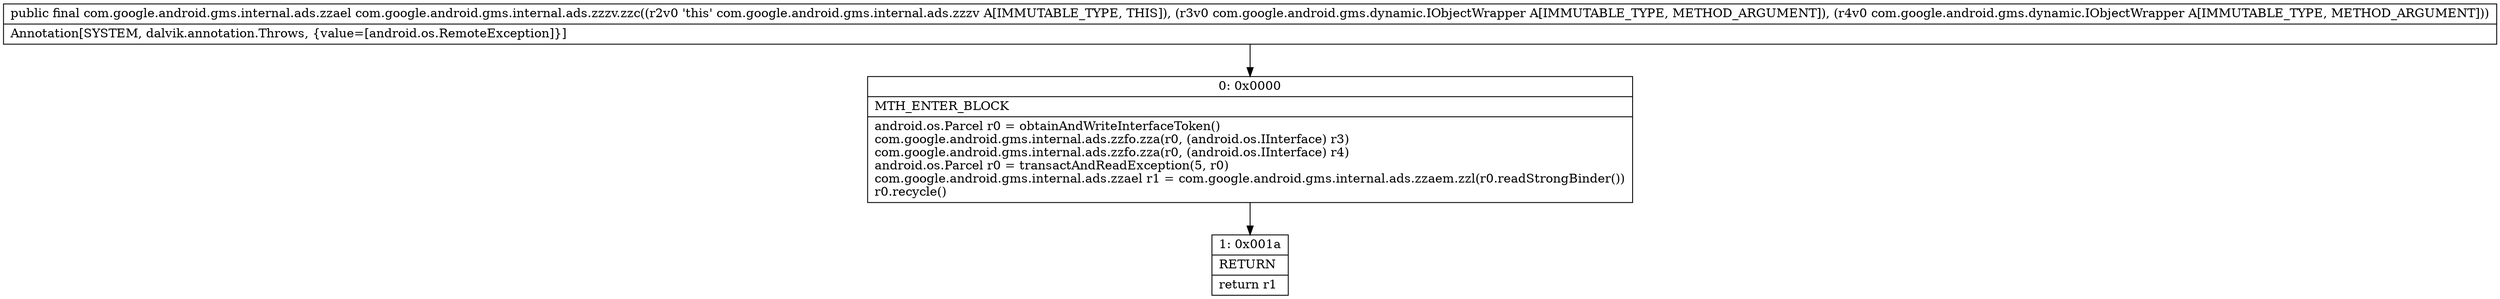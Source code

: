 digraph "CFG forcom.google.android.gms.internal.ads.zzzv.zzc(Lcom\/google\/android\/gms\/dynamic\/IObjectWrapper;Lcom\/google\/android\/gms\/dynamic\/IObjectWrapper;)Lcom\/google\/android\/gms\/internal\/ads\/zzael;" {
Node_0 [shape=record,label="{0\:\ 0x0000|MTH_ENTER_BLOCK\l|android.os.Parcel r0 = obtainAndWriteInterfaceToken()\lcom.google.android.gms.internal.ads.zzfo.zza(r0, (android.os.IInterface) r3)\lcom.google.android.gms.internal.ads.zzfo.zza(r0, (android.os.IInterface) r4)\landroid.os.Parcel r0 = transactAndReadException(5, r0)\lcom.google.android.gms.internal.ads.zzael r1 = com.google.android.gms.internal.ads.zzaem.zzl(r0.readStrongBinder())\lr0.recycle()\l}"];
Node_1 [shape=record,label="{1\:\ 0x001a|RETURN\l|return r1\l}"];
MethodNode[shape=record,label="{public final com.google.android.gms.internal.ads.zzael com.google.android.gms.internal.ads.zzzv.zzc((r2v0 'this' com.google.android.gms.internal.ads.zzzv A[IMMUTABLE_TYPE, THIS]), (r3v0 com.google.android.gms.dynamic.IObjectWrapper A[IMMUTABLE_TYPE, METHOD_ARGUMENT]), (r4v0 com.google.android.gms.dynamic.IObjectWrapper A[IMMUTABLE_TYPE, METHOD_ARGUMENT]))  | Annotation[SYSTEM, dalvik.annotation.Throws, \{value=[android.os.RemoteException]\}]\l}"];
MethodNode -> Node_0;
Node_0 -> Node_1;
}

